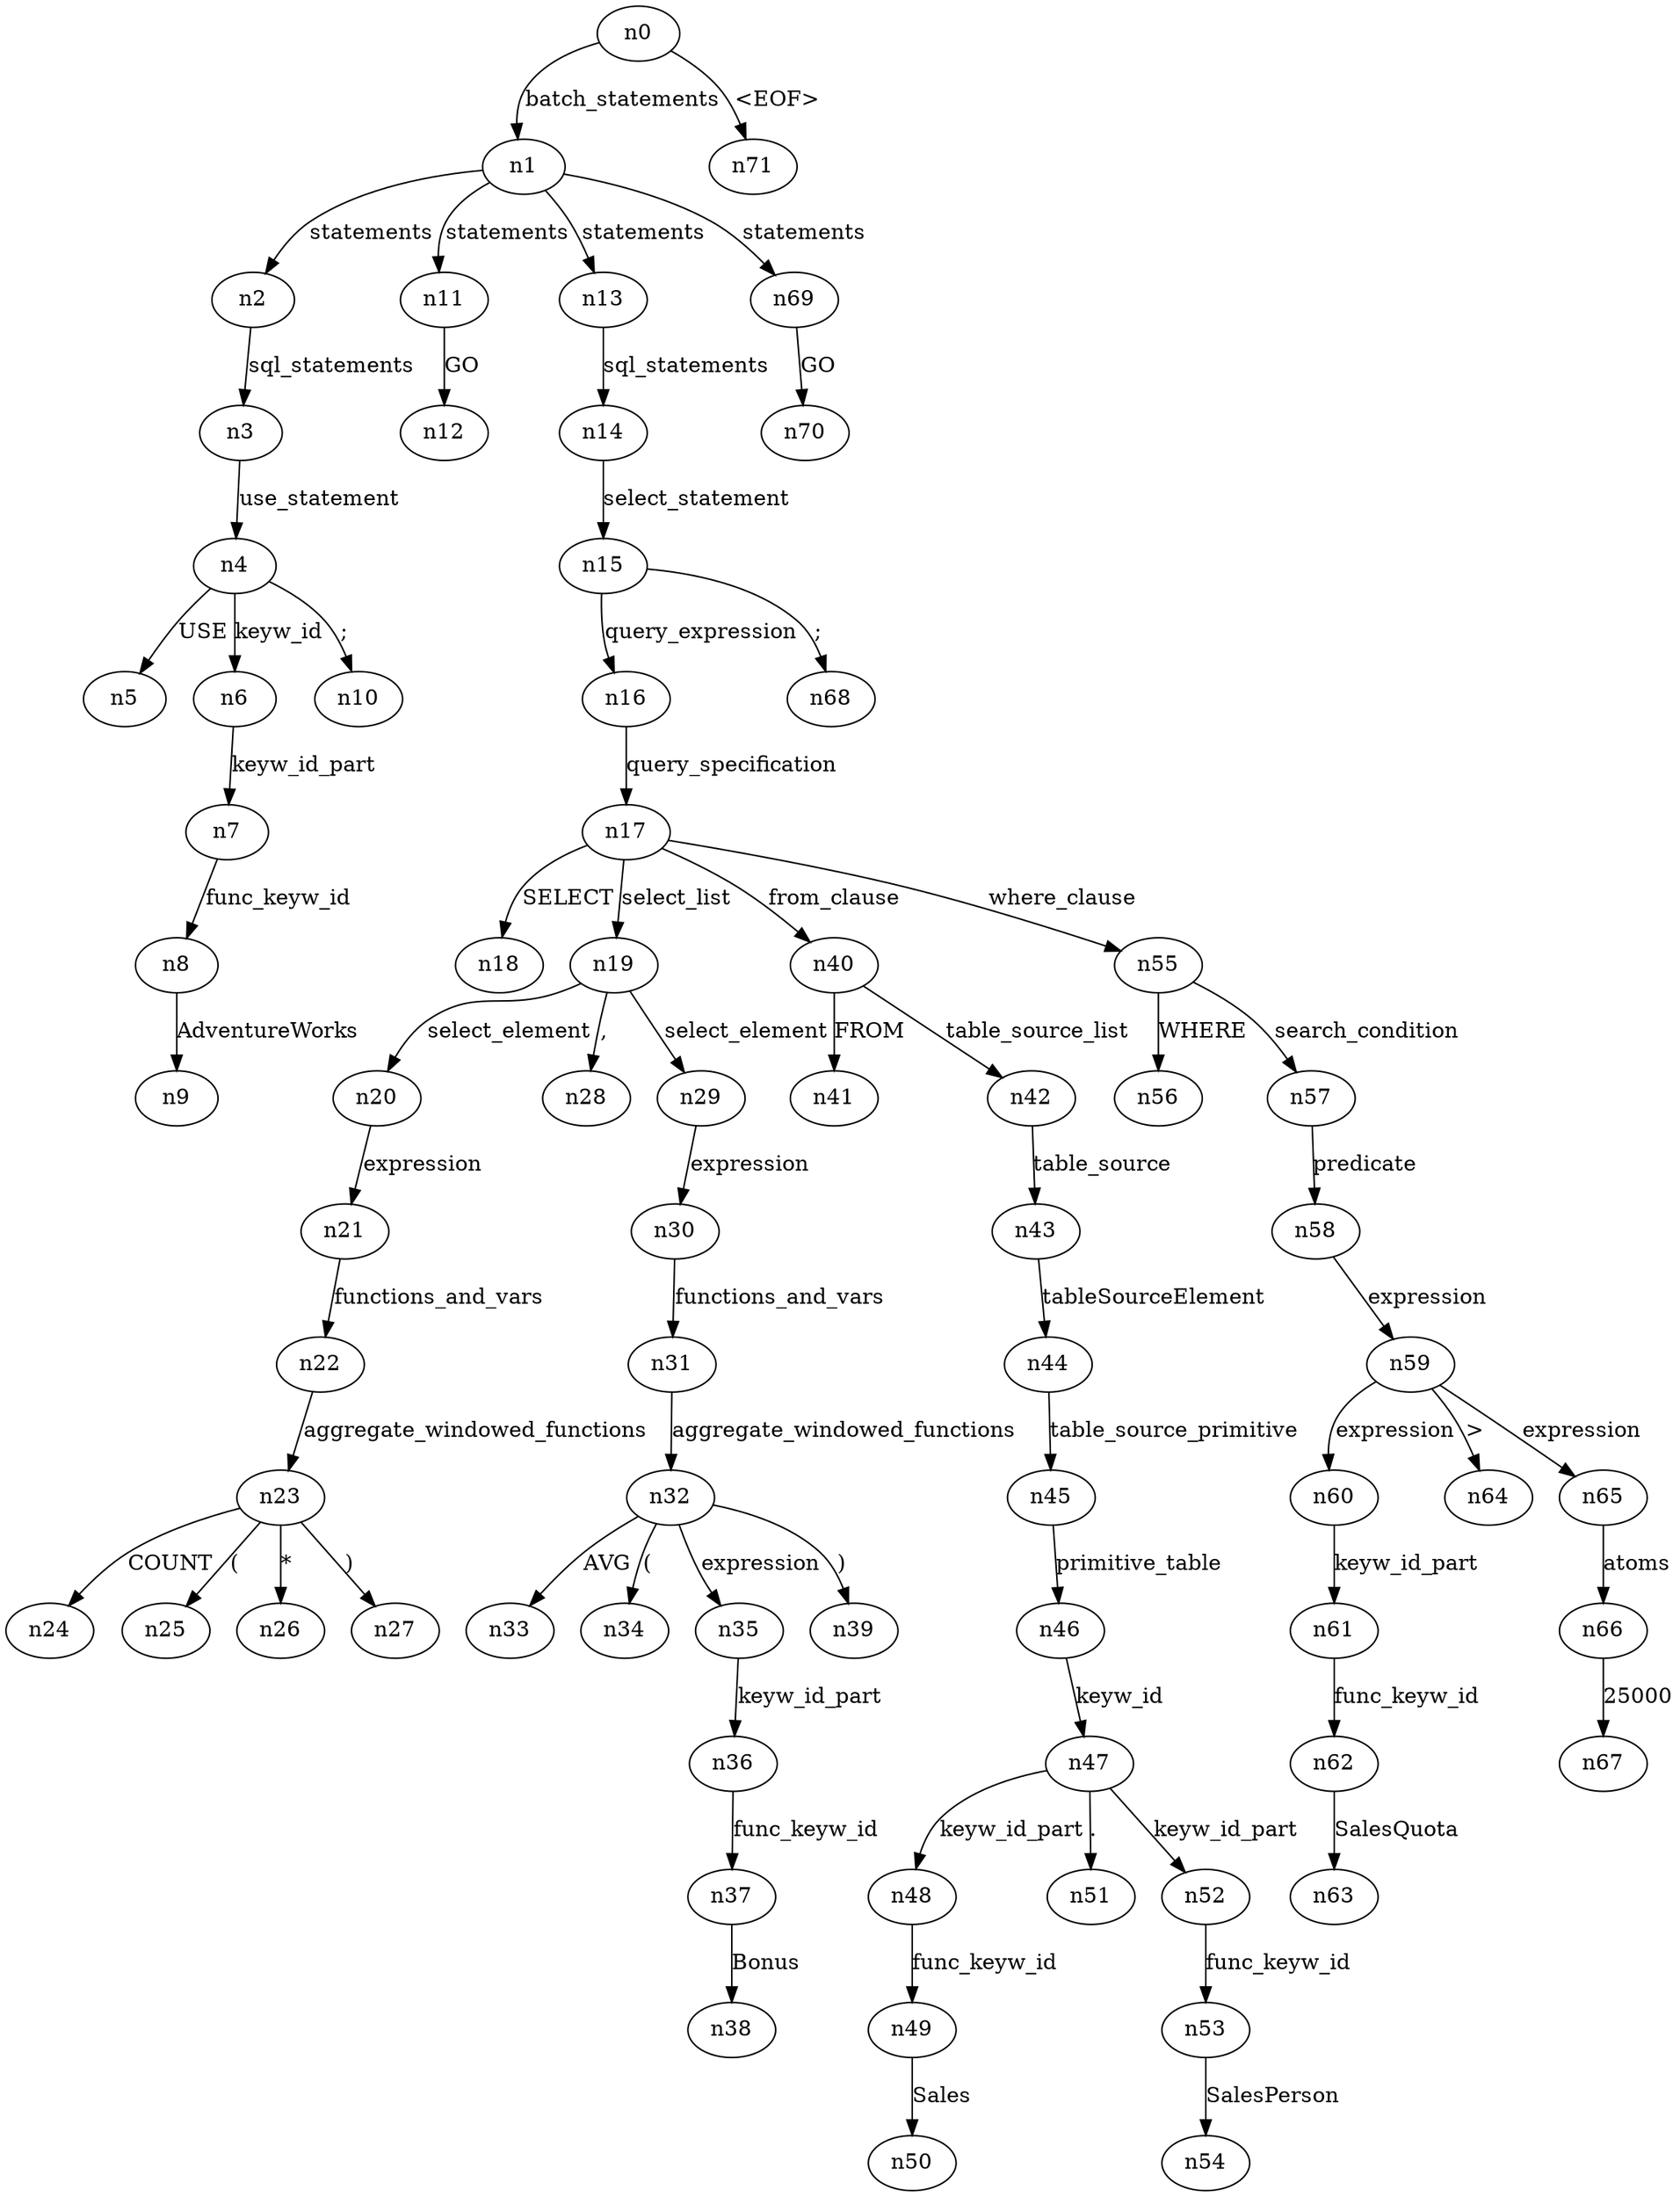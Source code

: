 digraph ParseTree {
  n0 -> n1 [label="batch_statements"];
  n1 -> n2 [label="statements"];
  n2 -> n3 [label="sql_statements"];
  n3 -> n4 [label="use_statement"];
  n4 -> n5 [label="USE"];
  n4 -> n6 [label="keyw_id"];
  n6 -> n7 [label="keyw_id_part"];
  n7 -> n8 [label="func_keyw_id"];
  n8 -> n9 [label="AdventureWorks"];
  n4 -> n10 [label=";"];
  n1 -> n11 [label="statements"];
  n11 -> n12 [label="GO"];
  n1 -> n13 [label="statements"];
  n13 -> n14 [label="sql_statements"];
  n14 -> n15 [label="select_statement"];
  n15 -> n16 [label="query_expression"];
  n16 -> n17 [label="query_specification"];
  n17 -> n18 [label="SELECT"];
  n17 -> n19 [label="select_list"];
  n19 -> n20 [label="select_element"];
  n20 -> n21 [label="expression"];
  n21 -> n22 [label="functions_and_vars"];
  n22 -> n23 [label="aggregate_windowed_functions"];
  n23 -> n24 [label="COUNT"];
  n23 -> n25 [label="("];
  n23 -> n26 [label="*"];
  n23 -> n27 [label=")"];
  n19 -> n28 [label=","];
  n19 -> n29 [label="select_element"];
  n29 -> n30 [label="expression"];
  n30 -> n31 [label="functions_and_vars"];
  n31 -> n32 [label="aggregate_windowed_functions"];
  n32 -> n33 [label="AVG"];
  n32 -> n34 [label="("];
  n32 -> n35 [label="expression"];
  n35 -> n36 [label="keyw_id_part"];
  n36 -> n37 [label="func_keyw_id"];
  n37 -> n38 [label="Bonus"];
  n32 -> n39 [label=")"];
  n17 -> n40 [label="from_clause"];
  n40 -> n41 [label="FROM"];
  n40 -> n42 [label="table_source_list"];
  n42 -> n43 [label="table_source"];
  n43 -> n44 [label="tableSourceElement"];
  n44 -> n45 [label="table_source_primitive"];
  n45 -> n46 [label="primitive_table"];
  n46 -> n47 [label="keyw_id"];
  n47 -> n48 [label="keyw_id_part"];
  n48 -> n49 [label="func_keyw_id"];
  n49 -> n50 [label="Sales"];
  n47 -> n51 [label="."];
  n47 -> n52 [label="keyw_id_part"];
  n52 -> n53 [label="func_keyw_id"];
  n53 -> n54 [label="SalesPerson"];
  n17 -> n55 [label="where_clause"];
  n55 -> n56 [label="WHERE"];
  n55 -> n57 [label="search_condition"];
  n57 -> n58 [label="predicate"];
  n58 -> n59 [label="expression"];
  n59 -> n60 [label="expression"];
  n60 -> n61 [label="keyw_id_part"];
  n61 -> n62 [label="func_keyw_id"];
  n62 -> n63 [label="SalesQuota"];
  n59 -> n64 [label=">"];
  n59 -> n65 [label="expression"];
  n65 -> n66 [label="atoms"];
  n66 -> n67 [label="25000"];
  n15 -> n68 [label=";"];
  n1 -> n69 [label="statements"];
  n69 -> n70 [label="GO"];
  n0 -> n71 [label="<EOF>"];
}